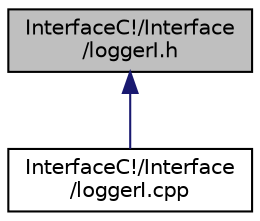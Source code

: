 digraph "InterfaceC!/Interface/loggerI.h"
{
 // INTERACTIVE_SVG=YES
 // LATEX_PDF_SIZE
  edge [fontname="Helvetica",fontsize="10",labelfontname="Helvetica",labelfontsize="10"];
  node [fontname="Helvetica",fontsize="10",shape=record];
  Node1 [label="InterfaceC!/Interface\l/loggerI.h",height=0.2,width=0.4,color="black", fillcolor="grey75", style="filled", fontcolor="black",tooltip=" "];
  Node1 -> Node2 [dir="back",color="midnightblue",fontsize="10",style="solid",fontname="Helvetica"];
  Node2 [label="InterfaceC!/Interface\l/loggerI.cpp",height=0.2,width=0.4,color="black", fillcolor="white", style="filled",URL="$loggerI_8cpp.html",tooltip=" "];
}
